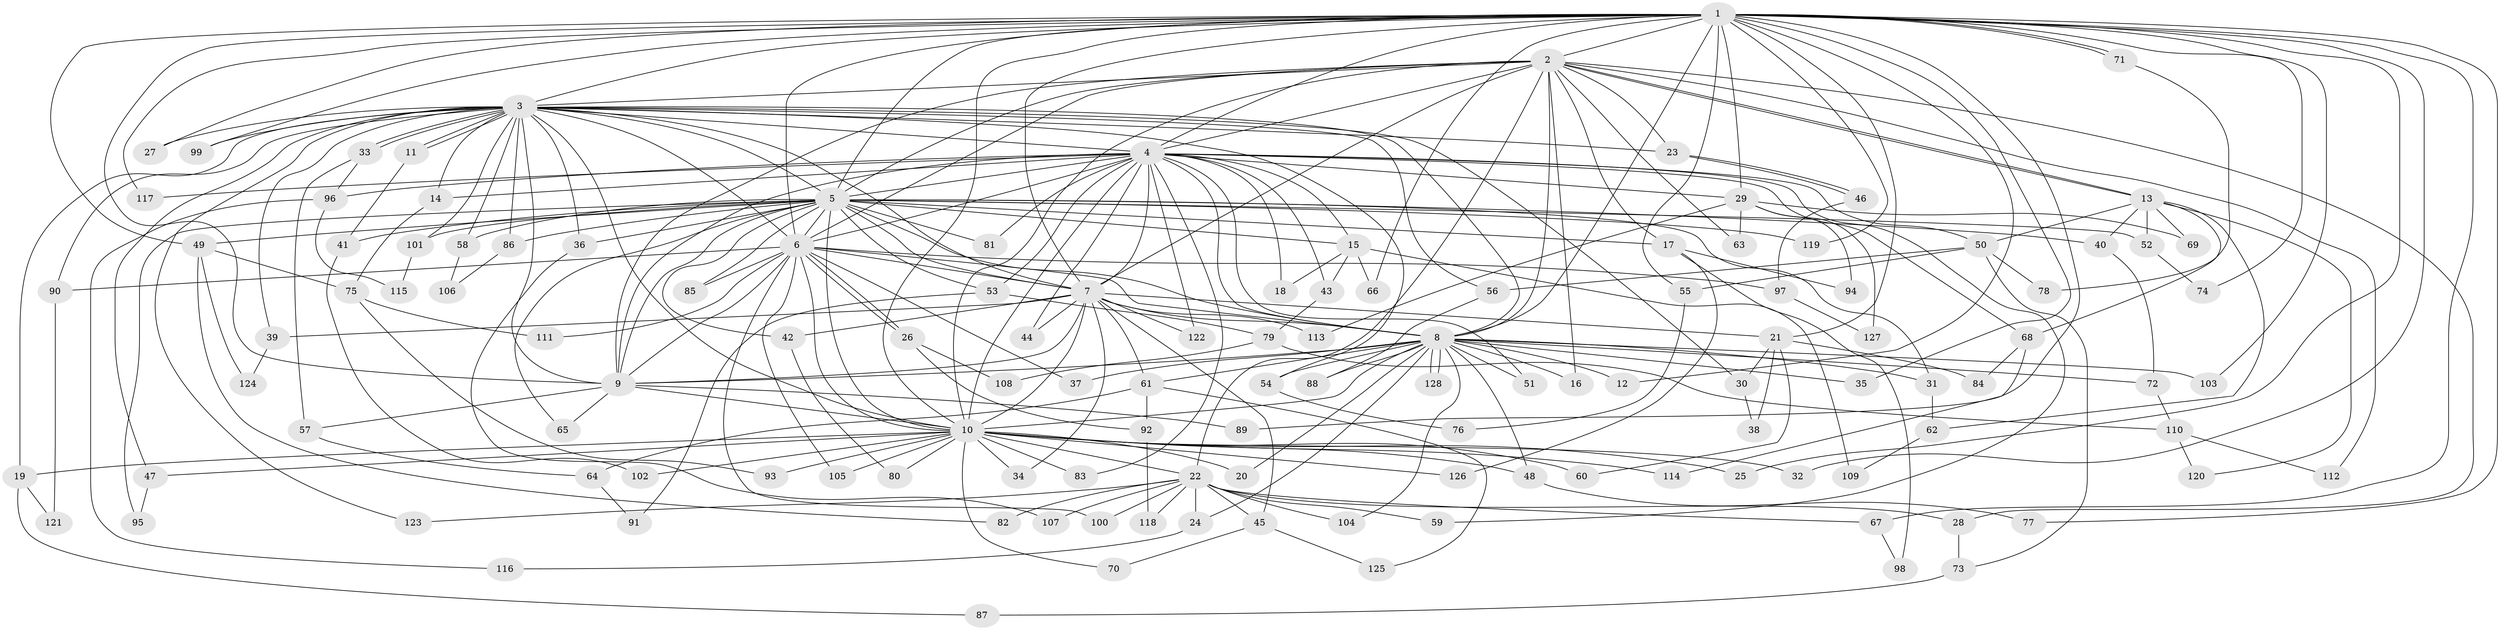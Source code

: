 // Generated by graph-tools (version 1.1) at 2025/46/03/09/25 04:46:09]
// undirected, 128 vertices, 281 edges
graph export_dot {
graph [start="1"]
  node [color=gray90,style=filled];
  1;
  2;
  3;
  4;
  5;
  6;
  7;
  8;
  9;
  10;
  11;
  12;
  13;
  14;
  15;
  16;
  17;
  18;
  19;
  20;
  21;
  22;
  23;
  24;
  25;
  26;
  27;
  28;
  29;
  30;
  31;
  32;
  33;
  34;
  35;
  36;
  37;
  38;
  39;
  40;
  41;
  42;
  43;
  44;
  45;
  46;
  47;
  48;
  49;
  50;
  51;
  52;
  53;
  54;
  55;
  56;
  57;
  58;
  59;
  60;
  61;
  62;
  63;
  64;
  65;
  66;
  67;
  68;
  69;
  70;
  71;
  72;
  73;
  74;
  75;
  76;
  77;
  78;
  79;
  80;
  81;
  82;
  83;
  84;
  85;
  86;
  87;
  88;
  89;
  90;
  91;
  92;
  93;
  94;
  95;
  96;
  97;
  98;
  99;
  100;
  101;
  102;
  103;
  104;
  105;
  106;
  107;
  108;
  109;
  110;
  111;
  112;
  113;
  114;
  115;
  116;
  117;
  118;
  119;
  120;
  121;
  122;
  123;
  124;
  125;
  126;
  127;
  128;
  1 -- 2;
  1 -- 3;
  1 -- 4;
  1 -- 5;
  1 -- 6;
  1 -- 7;
  1 -- 8;
  1 -- 9;
  1 -- 10;
  1 -- 12;
  1 -- 21;
  1 -- 25;
  1 -- 27;
  1 -- 29;
  1 -- 32;
  1 -- 35;
  1 -- 49;
  1 -- 55;
  1 -- 66;
  1 -- 67;
  1 -- 71;
  1 -- 71;
  1 -- 74;
  1 -- 77;
  1 -- 89;
  1 -- 99;
  1 -- 103;
  1 -- 117;
  1 -- 119;
  2 -- 3;
  2 -- 4;
  2 -- 5;
  2 -- 6;
  2 -- 7;
  2 -- 8;
  2 -- 9;
  2 -- 10;
  2 -- 13;
  2 -- 13;
  2 -- 16;
  2 -- 17;
  2 -- 22;
  2 -- 23;
  2 -- 28;
  2 -- 63;
  2 -- 112;
  3 -- 4;
  3 -- 5;
  3 -- 6;
  3 -- 7;
  3 -- 8;
  3 -- 9;
  3 -- 10;
  3 -- 11;
  3 -- 11;
  3 -- 14;
  3 -- 19;
  3 -- 23;
  3 -- 27;
  3 -- 30;
  3 -- 33;
  3 -- 33;
  3 -- 36;
  3 -- 39;
  3 -- 47;
  3 -- 54;
  3 -- 56;
  3 -- 58;
  3 -- 86;
  3 -- 90;
  3 -- 99;
  3 -- 101;
  3 -- 123;
  4 -- 5;
  4 -- 6;
  4 -- 7;
  4 -- 8;
  4 -- 9;
  4 -- 10;
  4 -- 14;
  4 -- 15;
  4 -- 18;
  4 -- 29;
  4 -- 43;
  4 -- 44;
  4 -- 50;
  4 -- 51;
  4 -- 53;
  4 -- 59;
  4 -- 68;
  4 -- 81;
  4 -- 83;
  4 -- 96;
  4 -- 117;
  4 -- 122;
  5 -- 6;
  5 -- 7;
  5 -- 8;
  5 -- 9;
  5 -- 10;
  5 -- 15;
  5 -- 17;
  5 -- 31;
  5 -- 36;
  5 -- 40;
  5 -- 41;
  5 -- 42;
  5 -- 49;
  5 -- 52;
  5 -- 53;
  5 -- 58;
  5 -- 65;
  5 -- 81;
  5 -- 85;
  5 -- 86;
  5 -- 95;
  5 -- 101;
  5 -- 119;
  6 -- 7;
  6 -- 8;
  6 -- 9;
  6 -- 10;
  6 -- 26;
  6 -- 26;
  6 -- 37;
  6 -- 85;
  6 -- 90;
  6 -- 97;
  6 -- 100;
  6 -- 105;
  6 -- 111;
  7 -- 8;
  7 -- 9;
  7 -- 10;
  7 -- 21;
  7 -- 34;
  7 -- 39;
  7 -- 42;
  7 -- 44;
  7 -- 45;
  7 -- 61;
  7 -- 113;
  7 -- 122;
  8 -- 9;
  8 -- 10;
  8 -- 12;
  8 -- 16;
  8 -- 20;
  8 -- 24;
  8 -- 31;
  8 -- 35;
  8 -- 37;
  8 -- 48;
  8 -- 51;
  8 -- 54;
  8 -- 61;
  8 -- 72;
  8 -- 88;
  8 -- 103;
  8 -- 104;
  8 -- 128;
  8 -- 128;
  9 -- 10;
  9 -- 57;
  9 -- 65;
  9 -- 89;
  10 -- 19;
  10 -- 20;
  10 -- 22;
  10 -- 25;
  10 -- 32;
  10 -- 34;
  10 -- 47;
  10 -- 48;
  10 -- 60;
  10 -- 70;
  10 -- 80;
  10 -- 83;
  10 -- 93;
  10 -- 102;
  10 -- 105;
  10 -- 114;
  10 -- 126;
  11 -- 41;
  13 -- 40;
  13 -- 50;
  13 -- 52;
  13 -- 62;
  13 -- 68;
  13 -- 69;
  13 -- 120;
  14 -- 75;
  15 -- 18;
  15 -- 43;
  15 -- 66;
  15 -- 109;
  17 -- 94;
  17 -- 98;
  17 -- 126;
  19 -- 87;
  19 -- 121;
  21 -- 30;
  21 -- 38;
  21 -- 60;
  21 -- 84;
  22 -- 24;
  22 -- 28;
  22 -- 45;
  22 -- 59;
  22 -- 67;
  22 -- 82;
  22 -- 100;
  22 -- 104;
  22 -- 107;
  22 -- 118;
  22 -- 123;
  23 -- 46;
  23 -- 46;
  24 -- 116;
  26 -- 92;
  26 -- 108;
  28 -- 73;
  29 -- 63;
  29 -- 69;
  29 -- 94;
  29 -- 113;
  29 -- 127;
  30 -- 38;
  31 -- 62;
  33 -- 57;
  33 -- 96;
  36 -- 107;
  39 -- 124;
  40 -- 72;
  41 -- 102;
  42 -- 80;
  43 -- 79;
  45 -- 70;
  45 -- 125;
  46 -- 97;
  47 -- 95;
  48 -- 77;
  49 -- 75;
  49 -- 82;
  49 -- 124;
  50 -- 55;
  50 -- 56;
  50 -- 73;
  50 -- 78;
  52 -- 74;
  53 -- 79;
  53 -- 91;
  54 -- 76;
  55 -- 76;
  56 -- 88;
  57 -- 64;
  58 -- 106;
  61 -- 64;
  61 -- 92;
  61 -- 125;
  62 -- 109;
  64 -- 91;
  67 -- 98;
  68 -- 84;
  68 -- 114;
  71 -- 78;
  72 -- 110;
  73 -- 87;
  75 -- 93;
  75 -- 111;
  79 -- 108;
  79 -- 110;
  86 -- 106;
  90 -- 121;
  92 -- 118;
  96 -- 115;
  96 -- 116;
  97 -- 127;
  101 -- 115;
  110 -- 112;
  110 -- 120;
}
